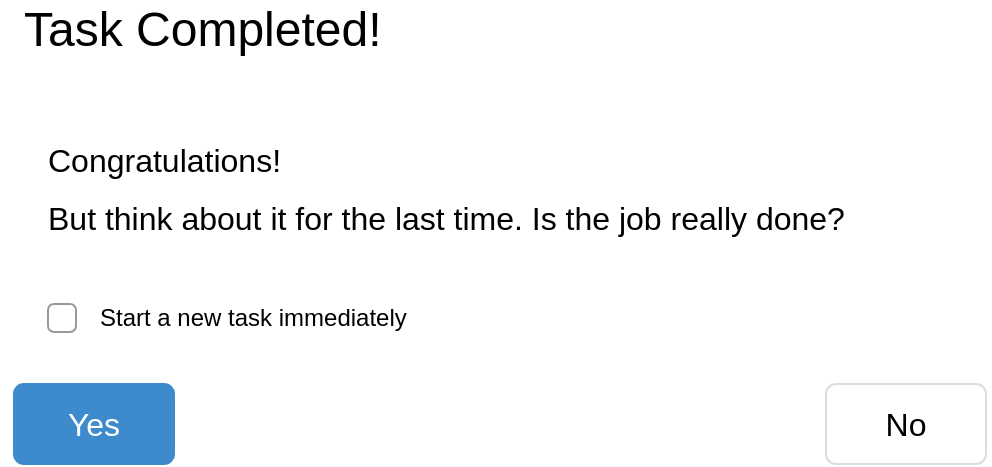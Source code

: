 <mxfile version="11.2.1" type="device" pages="1"><diagram id="QPC_EGJa28upXf72JXis" name="Page-1"><mxGraphModel dx="1422" dy="715" grid="1" gridSize="10" guides="1" tooltips="1" connect="1" arrows="1" fold="1" page="1" pageScale="1" pageWidth="827" pageHeight="1169" math="0" shadow="0"><root><mxCell id="0"/><mxCell id="1" parent="0"/><mxCell id="AW23ZjN-sLGsxCbWwx8a-1" value="Task Completed!" style="html=1;shadow=0;dashed=0;shape=mxgraph.bootstrap.rect;strokeColor=none;fillColor=none;fontSize=24;align=left;spacingLeft=10;" vertex="1" parent="1"><mxGeometry x="163" y="160" width="250" height="26" as="geometry"/></mxCell><mxCell id="AW23ZjN-sLGsxCbWwx8a-2" value="" style="shape=image;html=1;verticalAlign=top;verticalLabelPosition=bottom;labelBackgroundColor=#ffffff;imageAspect=0;aspect=fixed;image=https://cdn2.iconfinder.com/data/icons/ios-tab-bar/25/Cross_Cricle-128.png" vertex="1" parent="1"><mxGeometry x="630" y="160" width="28" height="28" as="geometry"/></mxCell><mxCell id="AW23ZjN-sLGsxCbWwx8a-18" value="Yes" style="html=1;shadow=0;dashed=0;shape=mxgraph.bootstrap.rrect;rSize=5;fillColor=#3D8BCD;align=center;strokeColor=#3D8BCD;fontColor=#ffffff;fontSize=16;whiteSpace=wrap;" vertex="1" parent="1"><mxGeometry x="170" y="350" width="80" height="40" as="geometry"/></mxCell><mxCell id="AW23ZjN-sLGsxCbWwx8a-19" value="No" style="html=1;shadow=0;dashed=0;shape=mxgraph.bootstrap.rrect;rSize=5;strokeColor=#dddddd;fillColor=#ffffff;align=center;fontSize=16;whiteSpace=wrap;" vertex="1" parent="1"><mxGeometry x="576" y="350" width="80" height="40" as="geometry"/></mxCell><mxCell id="AW23ZjN-sLGsxCbWwx8a-20" value="&lt;span style=&quot;font-size: 16px&quot;&gt;Congratulations!&lt;br&gt;But think about it for the last time. Is the job really done?&lt;/span&gt;" style="html=1;shadow=0;dashed=0;shape=mxgraph.bootstrap.rect;strokeColor=none;fillColor=none;fontSize=24;align=left;spacingLeft=10;whiteSpace=wrap;" vertex="1" parent="1"><mxGeometry x="174.5" y="220" width="477" height="60" as="geometry"/></mxCell><mxCell id="AW23ZjN-sLGsxCbWwx8a-24" value="" style="html=1;shadow=0;dashed=0;shape=mxgraph.bootstrap.rrect;rSize=3;strokeColor=#999999;fillColor=#ffffff;fontSize=24;" vertex="1" parent="1"><mxGeometry x="187" y="310" width="14" height="14" as="geometry"/></mxCell><mxCell id="AW23ZjN-sLGsxCbWwx8a-42" value="Start a new task immediately" style="html=1;shadow=0;dashed=0;shape=mxgraph.bootstrap.rect;strokeColor=none;fillColor=none;fontSize=12;align=left;spacingLeft=10;" vertex="1" parent="1"><mxGeometry x="201" y="304" width="90" height="26" as="geometry"/></mxCell></root></mxGraphModel></diagram></mxfile>